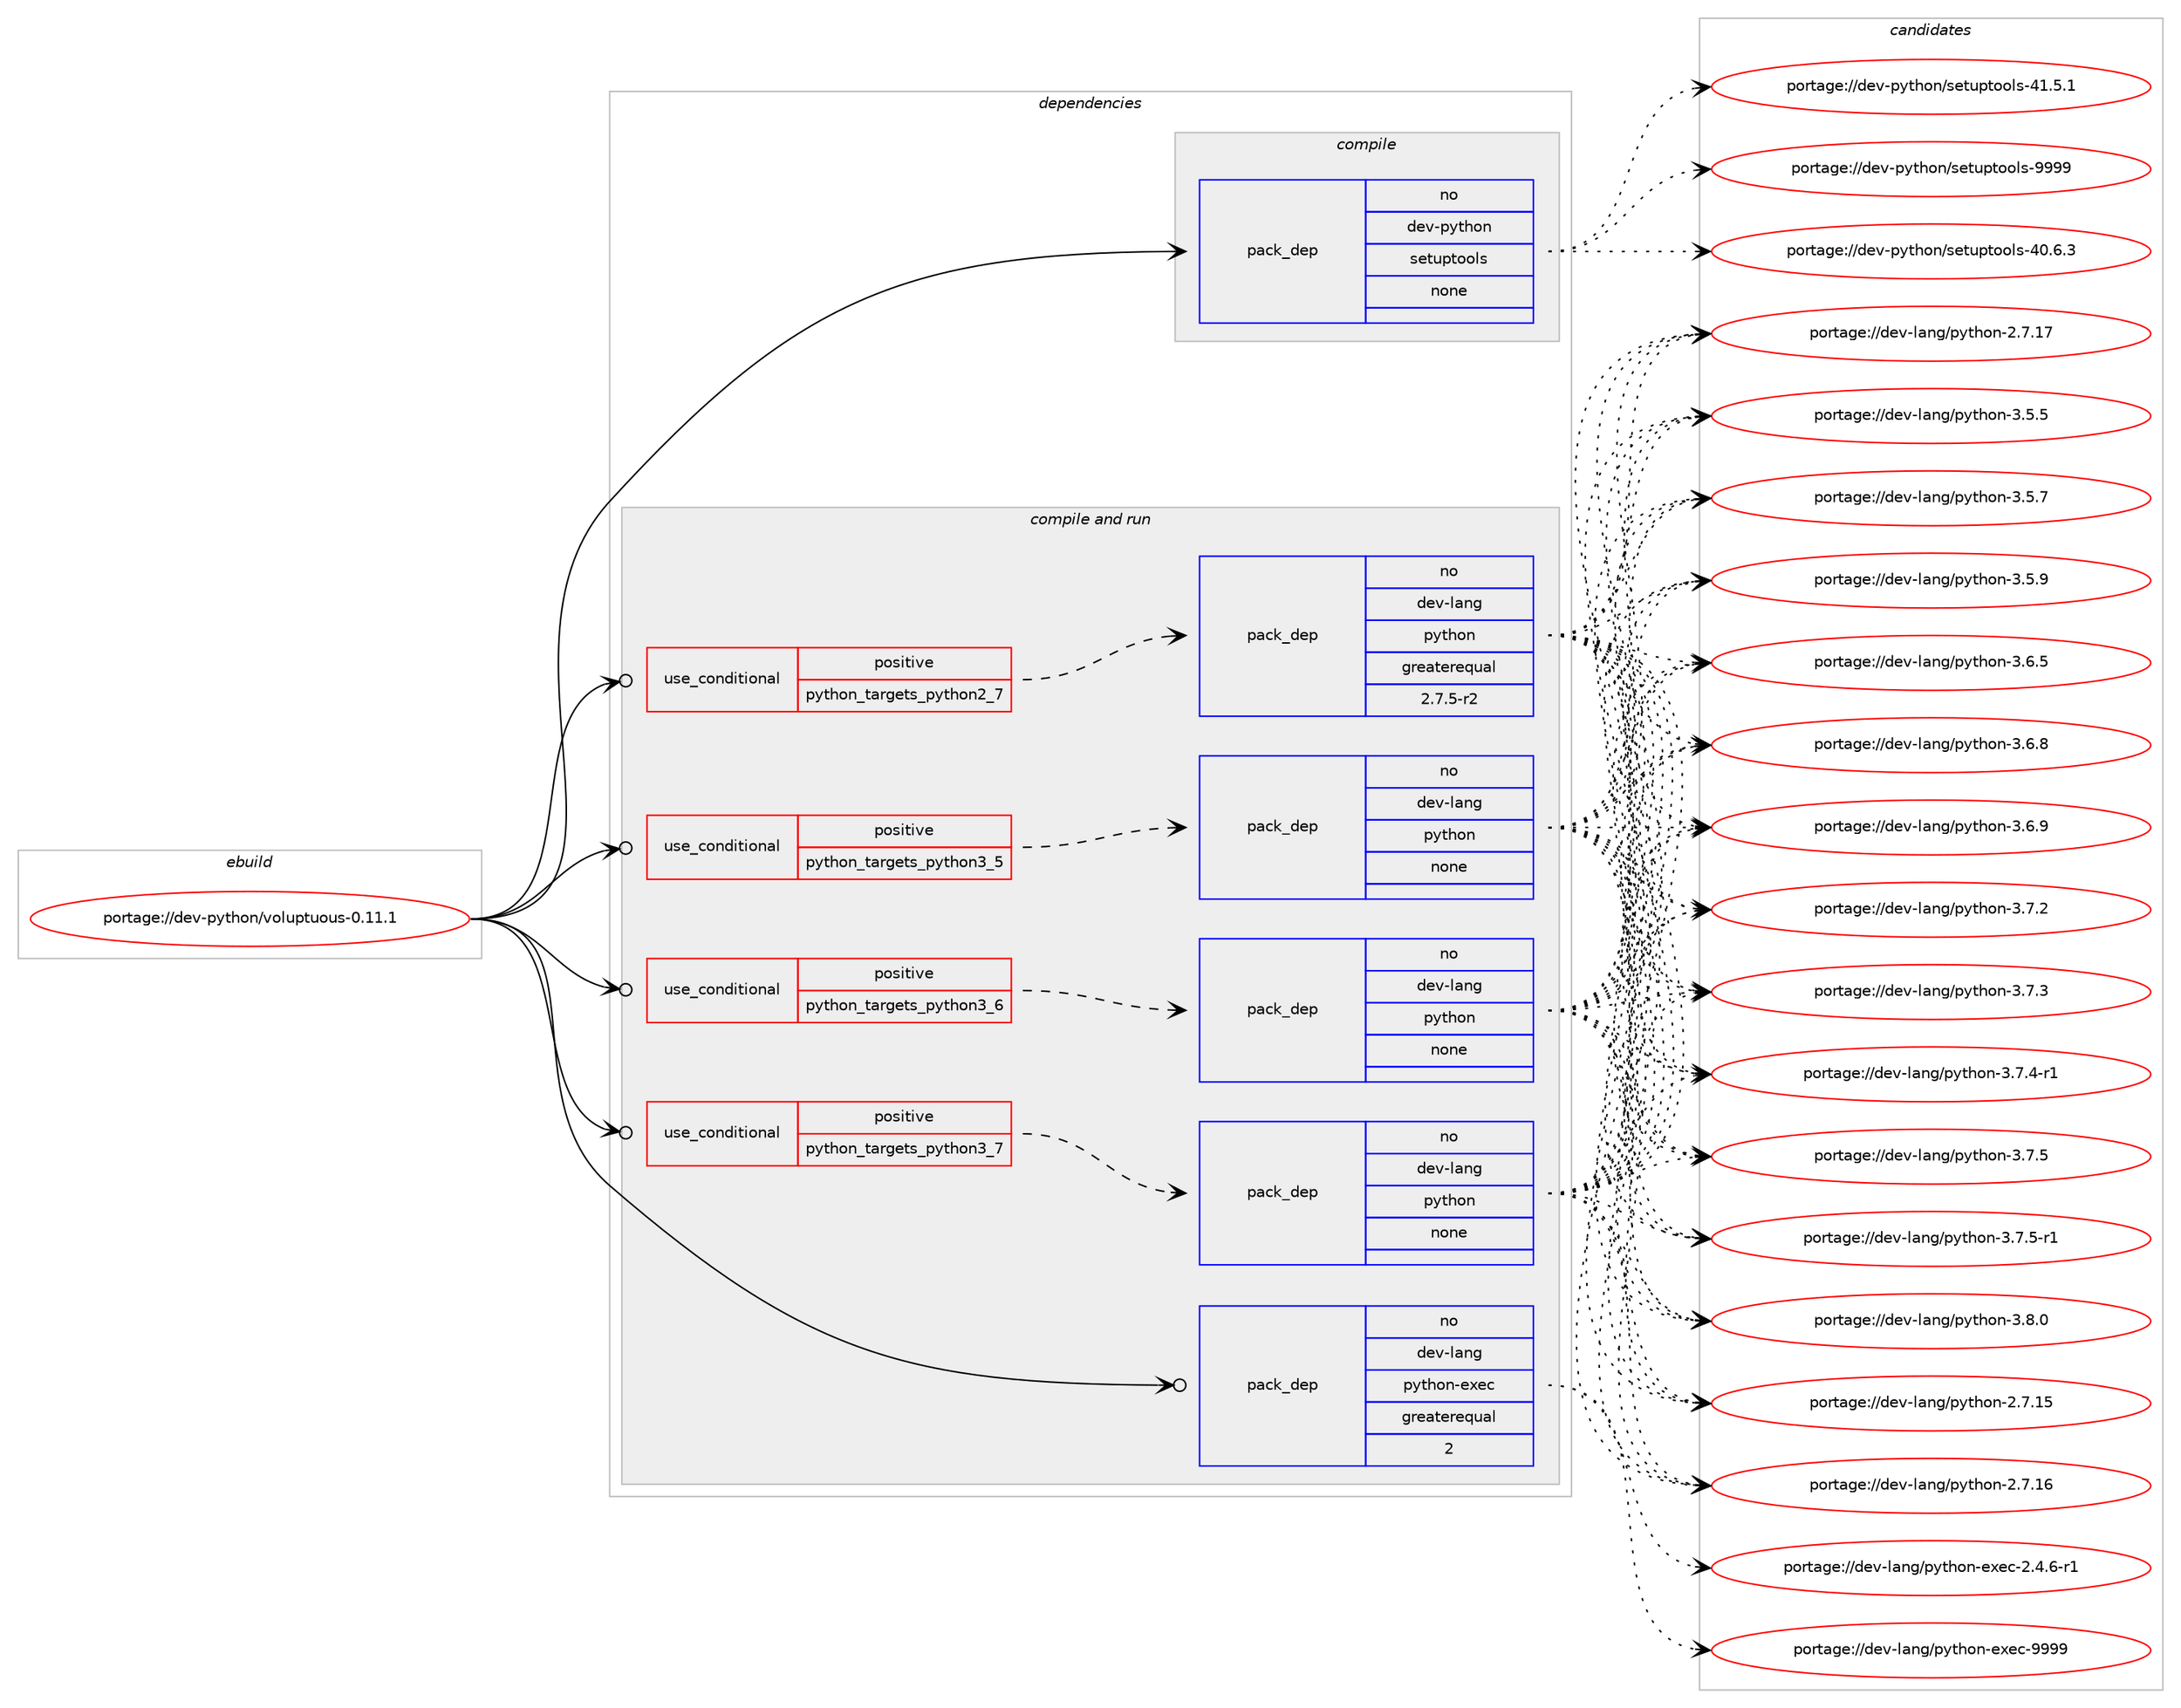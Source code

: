 digraph prolog {

# *************
# Graph options
# *************

newrank=true;
concentrate=true;
compound=true;
graph [rankdir=LR,fontname=Helvetica,fontsize=10,ranksep=1.5];#, ranksep=2.5, nodesep=0.2];
edge  [arrowhead=vee];
node  [fontname=Helvetica,fontsize=10];

# **********
# The ebuild
# **********

subgraph cluster_leftcol {
color=gray;
rank=same;
label=<<i>ebuild</i>>;
id [label="portage://dev-python/voluptuous-0.11.1", color=red, width=4, href="../dev-python/voluptuous-0.11.1.svg"];
}

# ****************
# The dependencies
# ****************

subgraph cluster_midcol {
color=gray;
label=<<i>dependencies</i>>;
subgraph cluster_compile {
fillcolor="#eeeeee";
style=filled;
label=<<i>compile</i>>;
subgraph pack134260 {
dependency178175 [label=<<TABLE BORDER="0" CELLBORDER="1" CELLSPACING="0" CELLPADDING="4" WIDTH="220"><TR><TD ROWSPAN="6" CELLPADDING="30">pack_dep</TD></TR><TR><TD WIDTH="110">no</TD></TR><TR><TD>dev-python</TD></TR><TR><TD>setuptools</TD></TR><TR><TD>none</TD></TR><TR><TD></TD></TR></TABLE>>, shape=none, color=blue];
}
id:e -> dependency178175:w [weight=20,style="solid",arrowhead="vee"];
}
subgraph cluster_compileandrun {
fillcolor="#eeeeee";
style=filled;
label=<<i>compile and run</i>>;
subgraph cond40504 {
dependency178176 [label=<<TABLE BORDER="0" CELLBORDER="1" CELLSPACING="0" CELLPADDING="4"><TR><TD ROWSPAN="3" CELLPADDING="10">use_conditional</TD></TR><TR><TD>positive</TD></TR><TR><TD>python_targets_python2_7</TD></TR></TABLE>>, shape=none, color=red];
subgraph pack134261 {
dependency178177 [label=<<TABLE BORDER="0" CELLBORDER="1" CELLSPACING="0" CELLPADDING="4" WIDTH="220"><TR><TD ROWSPAN="6" CELLPADDING="30">pack_dep</TD></TR><TR><TD WIDTH="110">no</TD></TR><TR><TD>dev-lang</TD></TR><TR><TD>python</TD></TR><TR><TD>greaterequal</TD></TR><TR><TD>2.7.5-r2</TD></TR></TABLE>>, shape=none, color=blue];
}
dependency178176:e -> dependency178177:w [weight=20,style="dashed",arrowhead="vee"];
}
id:e -> dependency178176:w [weight=20,style="solid",arrowhead="odotvee"];
subgraph cond40505 {
dependency178178 [label=<<TABLE BORDER="0" CELLBORDER="1" CELLSPACING="0" CELLPADDING="4"><TR><TD ROWSPAN="3" CELLPADDING="10">use_conditional</TD></TR><TR><TD>positive</TD></TR><TR><TD>python_targets_python3_5</TD></TR></TABLE>>, shape=none, color=red];
subgraph pack134262 {
dependency178179 [label=<<TABLE BORDER="0" CELLBORDER="1" CELLSPACING="0" CELLPADDING="4" WIDTH="220"><TR><TD ROWSPAN="6" CELLPADDING="30">pack_dep</TD></TR><TR><TD WIDTH="110">no</TD></TR><TR><TD>dev-lang</TD></TR><TR><TD>python</TD></TR><TR><TD>none</TD></TR><TR><TD></TD></TR></TABLE>>, shape=none, color=blue];
}
dependency178178:e -> dependency178179:w [weight=20,style="dashed",arrowhead="vee"];
}
id:e -> dependency178178:w [weight=20,style="solid",arrowhead="odotvee"];
subgraph cond40506 {
dependency178180 [label=<<TABLE BORDER="0" CELLBORDER="1" CELLSPACING="0" CELLPADDING="4"><TR><TD ROWSPAN="3" CELLPADDING="10">use_conditional</TD></TR><TR><TD>positive</TD></TR><TR><TD>python_targets_python3_6</TD></TR></TABLE>>, shape=none, color=red];
subgraph pack134263 {
dependency178181 [label=<<TABLE BORDER="0" CELLBORDER="1" CELLSPACING="0" CELLPADDING="4" WIDTH="220"><TR><TD ROWSPAN="6" CELLPADDING="30">pack_dep</TD></TR><TR><TD WIDTH="110">no</TD></TR><TR><TD>dev-lang</TD></TR><TR><TD>python</TD></TR><TR><TD>none</TD></TR><TR><TD></TD></TR></TABLE>>, shape=none, color=blue];
}
dependency178180:e -> dependency178181:w [weight=20,style="dashed",arrowhead="vee"];
}
id:e -> dependency178180:w [weight=20,style="solid",arrowhead="odotvee"];
subgraph cond40507 {
dependency178182 [label=<<TABLE BORDER="0" CELLBORDER="1" CELLSPACING="0" CELLPADDING="4"><TR><TD ROWSPAN="3" CELLPADDING="10">use_conditional</TD></TR><TR><TD>positive</TD></TR><TR><TD>python_targets_python3_7</TD></TR></TABLE>>, shape=none, color=red];
subgraph pack134264 {
dependency178183 [label=<<TABLE BORDER="0" CELLBORDER="1" CELLSPACING="0" CELLPADDING="4" WIDTH="220"><TR><TD ROWSPAN="6" CELLPADDING="30">pack_dep</TD></TR><TR><TD WIDTH="110">no</TD></TR><TR><TD>dev-lang</TD></TR><TR><TD>python</TD></TR><TR><TD>none</TD></TR><TR><TD></TD></TR></TABLE>>, shape=none, color=blue];
}
dependency178182:e -> dependency178183:w [weight=20,style="dashed",arrowhead="vee"];
}
id:e -> dependency178182:w [weight=20,style="solid",arrowhead="odotvee"];
subgraph pack134265 {
dependency178184 [label=<<TABLE BORDER="0" CELLBORDER="1" CELLSPACING="0" CELLPADDING="4" WIDTH="220"><TR><TD ROWSPAN="6" CELLPADDING="30">pack_dep</TD></TR><TR><TD WIDTH="110">no</TD></TR><TR><TD>dev-lang</TD></TR><TR><TD>python-exec</TD></TR><TR><TD>greaterequal</TD></TR><TR><TD>2</TD></TR></TABLE>>, shape=none, color=blue];
}
id:e -> dependency178184:w [weight=20,style="solid",arrowhead="odotvee"];
}
subgraph cluster_run {
fillcolor="#eeeeee";
style=filled;
label=<<i>run</i>>;
}
}

# **************
# The candidates
# **************

subgraph cluster_choices {
rank=same;
color=gray;
label=<<i>candidates</i>>;

subgraph choice134260 {
color=black;
nodesep=1;
choiceportage100101118451121211161041111104711510111611711211611111110811545524846544651 [label="portage://dev-python/setuptools-40.6.3", color=red, width=4,href="../dev-python/setuptools-40.6.3.svg"];
choiceportage100101118451121211161041111104711510111611711211611111110811545524946534649 [label="portage://dev-python/setuptools-41.5.1", color=red, width=4,href="../dev-python/setuptools-41.5.1.svg"];
choiceportage10010111845112121116104111110471151011161171121161111111081154557575757 [label="portage://dev-python/setuptools-9999", color=red, width=4,href="../dev-python/setuptools-9999.svg"];
dependency178175:e -> choiceportage100101118451121211161041111104711510111611711211611111110811545524846544651:w [style=dotted,weight="100"];
dependency178175:e -> choiceportage100101118451121211161041111104711510111611711211611111110811545524946534649:w [style=dotted,weight="100"];
dependency178175:e -> choiceportage10010111845112121116104111110471151011161171121161111111081154557575757:w [style=dotted,weight="100"];
}
subgraph choice134261 {
color=black;
nodesep=1;
choiceportage10010111845108971101034711212111610411111045504655464953 [label="portage://dev-lang/python-2.7.15", color=red, width=4,href="../dev-lang/python-2.7.15.svg"];
choiceportage10010111845108971101034711212111610411111045504655464954 [label="portage://dev-lang/python-2.7.16", color=red, width=4,href="../dev-lang/python-2.7.16.svg"];
choiceportage10010111845108971101034711212111610411111045504655464955 [label="portage://dev-lang/python-2.7.17", color=red, width=4,href="../dev-lang/python-2.7.17.svg"];
choiceportage100101118451089711010347112121116104111110455146534653 [label="portage://dev-lang/python-3.5.5", color=red, width=4,href="../dev-lang/python-3.5.5.svg"];
choiceportage100101118451089711010347112121116104111110455146534655 [label="portage://dev-lang/python-3.5.7", color=red, width=4,href="../dev-lang/python-3.5.7.svg"];
choiceportage100101118451089711010347112121116104111110455146534657 [label="portage://dev-lang/python-3.5.9", color=red, width=4,href="../dev-lang/python-3.5.9.svg"];
choiceportage100101118451089711010347112121116104111110455146544653 [label="portage://dev-lang/python-3.6.5", color=red, width=4,href="../dev-lang/python-3.6.5.svg"];
choiceportage100101118451089711010347112121116104111110455146544656 [label="portage://dev-lang/python-3.6.8", color=red, width=4,href="../dev-lang/python-3.6.8.svg"];
choiceportage100101118451089711010347112121116104111110455146544657 [label="portage://dev-lang/python-3.6.9", color=red, width=4,href="../dev-lang/python-3.6.9.svg"];
choiceportage100101118451089711010347112121116104111110455146554650 [label="portage://dev-lang/python-3.7.2", color=red, width=4,href="../dev-lang/python-3.7.2.svg"];
choiceportage100101118451089711010347112121116104111110455146554651 [label="portage://dev-lang/python-3.7.3", color=red, width=4,href="../dev-lang/python-3.7.3.svg"];
choiceportage1001011184510897110103471121211161041111104551465546524511449 [label="portage://dev-lang/python-3.7.4-r1", color=red, width=4,href="../dev-lang/python-3.7.4-r1.svg"];
choiceportage100101118451089711010347112121116104111110455146554653 [label="portage://dev-lang/python-3.7.5", color=red, width=4,href="../dev-lang/python-3.7.5.svg"];
choiceportage1001011184510897110103471121211161041111104551465546534511449 [label="portage://dev-lang/python-3.7.5-r1", color=red, width=4,href="../dev-lang/python-3.7.5-r1.svg"];
choiceportage100101118451089711010347112121116104111110455146564648 [label="portage://dev-lang/python-3.8.0", color=red, width=4,href="../dev-lang/python-3.8.0.svg"];
dependency178177:e -> choiceportage10010111845108971101034711212111610411111045504655464953:w [style=dotted,weight="100"];
dependency178177:e -> choiceportage10010111845108971101034711212111610411111045504655464954:w [style=dotted,weight="100"];
dependency178177:e -> choiceportage10010111845108971101034711212111610411111045504655464955:w [style=dotted,weight="100"];
dependency178177:e -> choiceportage100101118451089711010347112121116104111110455146534653:w [style=dotted,weight="100"];
dependency178177:e -> choiceportage100101118451089711010347112121116104111110455146534655:w [style=dotted,weight="100"];
dependency178177:e -> choiceportage100101118451089711010347112121116104111110455146534657:w [style=dotted,weight="100"];
dependency178177:e -> choiceportage100101118451089711010347112121116104111110455146544653:w [style=dotted,weight="100"];
dependency178177:e -> choiceportage100101118451089711010347112121116104111110455146544656:w [style=dotted,weight="100"];
dependency178177:e -> choiceportage100101118451089711010347112121116104111110455146544657:w [style=dotted,weight="100"];
dependency178177:e -> choiceportage100101118451089711010347112121116104111110455146554650:w [style=dotted,weight="100"];
dependency178177:e -> choiceportage100101118451089711010347112121116104111110455146554651:w [style=dotted,weight="100"];
dependency178177:e -> choiceportage1001011184510897110103471121211161041111104551465546524511449:w [style=dotted,weight="100"];
dependency178177:e -> choiceportage100101118451089711010347112121116104111110455146554653:w [style=dotted,weight="100"];
dependency178177:e -> choiceportage1001011184510897110103471121211161041111104551465546534511449:w [style=dotted,weight="100"];
dependency178177:e -> choiceportage100101118451089711010347112121116104111110455146564648:w [style=dotted,weight="100"];
}
subgraph choice134262 {
color=black;
nodesep=1;
choiceportage10010111845108971101034711212111610411111045504655464953 [label="portage://dev-lang/python-2.7.15", color=red, width=4,href="../dev-lang/python-2.7.15.svg"];
choiceportage10010111845108971101034711212111610411111045504655464954 [label="portage://dev-lang/python-2.7.16", color=red, width=4,href="../dev-lang/python-2.7.16.svg"];
choiceportage10010111845108971101034711212111610411111045504655464955 [label="portage://dev-lang/python-2.7.17", color=red, width=4,href="../dev-lang/python-2.7.17.svg"];
choiceportage100101118451089711010347112121116104111110455146534653 [label="portage://dev-lang/python-3.5.5", color=red, width=4,href="../dev-lang/python-3.5.5.svg"];
choiceportage100101118451089711010347112121116104111110455146534655 [label="portage://dev-lang/python-3.5.7", color=red, width=4,href="../dev-lang/python-3.5.7.svg"];
choiceportage100101118451089711010347112121116104111110455146534657 [label="portage://dev-lang/python-3.5.9", color=red, width=4,href="../dev-lang/python-3.5.9.svg"];
choiceportage100101118451089711010347112121116104111110455146544653 [label="portage://dev-lang/python-3.6.5", color=red, width=4,href="../dev-lang/python-3.6.5.svg"];
choiceportage100101118451089711010347112121116104111110455146544656 [label="portage://dev-lang/python-3.6.8", color=red, width=4,href="../dev-lang/python-3.6.8.svg"];
choiceportage100101118451089711010347112121116104111110455146544657 [label="portage://dev-lang/python-3.6.9", color=red, width=4,href="../dev-lang/python-3.6.9.svg"];
choiceportage100101118451089711010347112121116104111110455146554650 [label="portage://dev-lang/python-3.7.2", color=red, width=4,href="../dev-lang/python-3.7.2.svg"];
choiceportage100101118451089711010347112121116104111110455146554651 [label="portage://dev-lang/python-3.7.3", color=red, width=4,href="../dev-lang/python-3.7.3.svg"];
choiceportage1001011184510897110103471121211161041111104551465546524511449 [label="portage://dev-lang/python-3.7.4-r1", color=red, width=4,href="../dev-lang/python-3.7.4-r1.svg"];
choiceportage100101118451089711010347112121116104111110455146554653 [label="portage://dev-lang/python-3.7.5", color=red, width=4,href="../dev-lang/python-3.7.5.svg"];
choiceportage1001011184510897110103471121211161041111104551465546534511449 [label="portage://dev-lang/python-3.7.5-r1", color=red, width=4,href="../dev-lang/python-3.7.5-r1.svg"];
choiceportage100101118451089711010347112121116104111110455146564648 [label="portage://dev-lang/python-3.8.0", color=red, width=4,href="../dev-lang/python-3.8.0.svg"];
dependency178179:e -> choiceportage10010111845108971101034711212111610411111045504655464953:w [style=dotted,weight="100"];
dependency178179:e -> choiceportage10010111845108971101034711212111610411111045504655464954:w [style=dotted,weight="100"];
dependency178179:e -> choiceportage10010111845108971101034711212111610411111045504655464955:w [style=dotted,weight="100"];
dependency178179:e -> choiceportage100101118451089711010347112121116104111110455146534653:w [style=dotted,weight="100"];
dependency178179:e -> choiceportage100101118451089711010347112121116104111110455146534655:w [style=dotted,weight="100"];
dependency178179:e -> choiceportage100101118451089711010347112121116104111110455146534657:w [style=dotted,weight="100"];
dependency178179:e -> choiceportage100101118451089711010347112121116104111110455146544653:w [style=dotted,weight="100"];
dependency178179:e -> choiceportage100101118451089711010347112121116104111110455146544656:w [style=dotted,weight="100"];
dependency178179:e -> choiceportage100101118451089711010347112121116104111110455146544657:w [style=dotted,weight="100"];
dependency178179:e -> choiceportage100101118451089711010347112121116104111110455146554650:w [style=dotted,weight="100"];
dependency178179:e -> choiceportage100101118451089711010347112121116104111110455146554651:w [style=dotted,weight="100"];
dependency178179:e -> choiceportage1001011184510897110103471121211161041111104551465546524511449:w [style=dotted,weight="100"];
dependency178179:e -> choiceportage100101118451089711010347112121116104111110455146554653:w [style=dotted,weight="100"];
dependency178179:e -> choiceportage1001011184510897110103471121211161041111104551465546534511449:w [style=dotted,weight="100"];
dependency178179:e -> choiceportage100101118451089711010347112121116104111110455146564648:w [style=dotted,weight="100"];
}
subgraph choice134263 {
color=black;
nodesep=1;
choiceportage10010111845108971101034711212111610411111045504655464953 [label="portage://dev-lang/python-2.7.15", color=red, width=4,href="../dev-lang/python-2.7.15.svg"];
choiceportage10010111845108971101034711212111610411111045504655464954 [label="portage://dev-lang/python-2.7.16", color=red, width=4,href="../dev-lang/python-2.7.16.svg"];
choiceportage10010111845108971101034711212111610411111045504655464955 [label="portage://dev-lang/python-2.7.17", color=red, width=4,href="../dev-lang/python-2.7.17.svg"];
choiceportage100101118451089711010347112121116104111110455146534653 [label="portage://dev-lang/python-3.5.5", color=red, width=4,href="../dev-lang/python-3.5.5.svg"];
choiceportage100101118451089711010347112121116104111110455146534655 [label="portage://dev-lang/python-3.5.7", color=red, width=4,href="../dev-lang/python-3.5.7.svg"];
choiceportage100101118451089711010347112121116104111110455146534657 [label="portage://dev-lang/python-3.5.9", color=red, width=4,href="../dev-lang/python-3.5.9.svg"];
choiceportage100101118451089711010347112121116104111110455146544653 [label="portage://dev-lang/python-3.6.5", color=red, width=4,href="../dev-lang/python-3.6.5.svg"];
choiceportage100101118451089711010347112121116104111110455146544656 [label="portage://dev-lang/python-3.6.8", color=red, width=4,href="../dev-lang/python-3.6.8.svg"];
choiceportage100101118451089711010347112121116104111110455146544657 [label="portage://dev-lang/python-3.6.9", color=red, width=4,href="../dev-lang/python-3.6.9.svg"];
choiceportage100101118451089711010347112121116104111110455146554650 [label="portage://dev-lang/python-3.7.2", color=red, width=4,href="../dev-lang/python-3.7.2.svg"];
choiceportage100101118451089711010347112121116104111110455146554651 [label="portage://dev-lang/python-3.7.3", color=red, width=4,href="../dev-lang/python-3.7.3.svg"];
choiceportage1001011184510897110103471121211161041111104551465546524511449 [label="portage://dev-lang/python-3.7.4-r1", color=red, width=4,href="../dev-lang/python-3.7.4-r1.svg"];
choiceportage100101118451089711010347112121116104111110455146554653 [label="portage://dev-lang/python-3.7.5", color=red, width=4,href="../dev-lang/python-3.7.5.svg"];
choiceportage1001011184510897110103471121211161041111104551465546534511449 [label="portage://dev-lang/python-3.7.5-r1", color=red, width=4,href="../dev-lang/python-3.7.5-r1.svg"];
choiceportage100101118451089711010347112121116104111110455146564648 [label="portage://dev-lang/python-3.8.0", color=red, width=4,href="../dev-lang/python-3.8.0.svg"];
dependency178181:e -> choiceportage10010111845108971101034711212111610411111045504655464953:w [style=dotted,weight="100"];
dependency178181:e -> choiceportage10010111845108971101034711212111610411111045504655464954:w [style=dotted,weight="100"];
dependency178181:e -> choiceportage10010111845108971101034711212111610411111045504655464955:w [style=dotted,weight="100"];
dependency178181:e -> choiceportage100101118451089711010347112121116104111110455146534653:w [style=dotted,weight="100"];
dependency178181:e -> choiceportage100101118451089711010347112121116104111110455146534655:w [style=dotted,weight="100"];
dependency178181:e -> choiceportage100101118451089711010347112121116104111110455146534657:w [style=dotted,weight="100"];
dependency178181:e -> choiceportage100101118451089711010347112121116104111110455146544653:w [style=dotted,weight="100"];
dependency178181:e -> choiceportage100101118451089711010347112121116104111110455146544656:w [style=dotted,weight="100"];
dependency178181:e -> choiceportage100101118451089711010347112121116104111110455146544657:w [style=dotted,weight="100"];
dependency178181:e -> choiceportage100101118451089711010347112121116104111110455146554650:w [style=dotted,weight="100"];
dependency178181:e -> choiceportage100101118451089711010347112121116104111110455146554651:w [style=dotted,weight="100"];
dependency178181:e -> choiceportage1001011184510897110103471121211161041111104551465546524511449:w [style=dotted,weight="100"];
dependency178181:e -> choiceportage100101118451089711010347112121116104111110455146554653:w [style=dotted,weight="100"];
dependency178181:e -> choiceportage1001011184510897110103471121211161041111104551465546534511449:w [style=dotted,weight="100"];
dependency178181:e -> choiceportage100101118451089711010347112121116104111110455146564648:w [style=dotted,weight="100"];
}
subgraph choice134264 {
color=black;
nodesep=1;
choiceportage10010111845108971101034711212111610411111045504655464953 [label="portage://dev-lang/python-2.7.15", color=red, width=4,href="../dev-lang/python-2.7.15.svg"];
choiceportage10010111845108971101034711212111610411111045504655464954 [label="portage://dev-lang/python-2.7.16", color=red, width=4,href="../dev-lang/python-2.7.16.svg"];
choiceportage10010111845108971101034711212111610411111045504655464955 [label="portage://dev-lang/python-2.7.17", color=red, width=4,href="../dev-lang/python-2.7.17.svg"];
choiceportage100101118451089711010347112121116104111110455146534653 [label="portage://dev-lang/python-3.5.5", color=red, width=4,href="../dev-lang/python-3.5.5.svg"];
choiceportage100101118451089711010347112121116104111110455146534655 [label="portage://dev-lang/python-3.5.7", color=red, width=4,href="../dev-lang/python-3.5.7.svg"];
choiceportage100101118451089711010347112121116104111110455146534657 [label="portage://dev-lang/python-3.5.9", color=red, width=4,href="../dev-lang/python-3.5.9.svg"];
choiceportage100101118451089711010347112121116104111110455146544653 [label="portage://dev-lang/python-3.6.5", color=red, width=4,href="../dev-lang/python-3.6.5.svg"];
choiceportage100101118451089711010347112121116104111110455146544656 [label="portage://dev-lang/python-3.6.8", color=red, width=4,href="../dev-lang/python-3.6.8.svg"];
choiceportage100101118451089711010347112121116104111110455146544657 [label="portage://dev-lang/python-3.6.9", color=red, width=4,href="../dev-lang/python-3.6.9.svg"];
choiceportage100101118451089711010347112121116104111110455146554650 [label="portage://dev-lang/python-3.7.2", color=red, width=4,href="../dev-lang/python-3.7.2.svg"];
choiceportage100101118451089711010347112121116104111110455146554651 [label="portage://dev-lang/python-3.7.3", color=red, width=4,href="../dev-lang/python-3.7.3.svg"];
choiceportage1001011184510897110103471121211161041111104551465546524511449 [label="portage://dev-lang/python-3.7.4-r1", color=red, width=4,href="../dev-lang/python-3.7.4-r1.svg"];
choiceportage100101118451089711010347112121116104111110455146554653 [label="portage://dev-lang/python-3.7.5", color=red, width=4,href="../dev-lang/python-3.7.5.svg"];
choiceportage1001011184510897110103471121211161041111104551465546534511449 [label="portage://dev-lang/python-3.7.5-r1", color=red, width=4,href="../dev-lang/python-3.7.5-r1.svg"];
choiceportage100101118451089711010347112121116104111110455146564648 [label="portage://dev-lang/python-3.8.0", color=red, width=4,href="../dev-lang/python-3.8.0.svg"];
dependency178183:e -> choiceportage10010111845108971101034711212111610411111045504655464953:w [style=dotted,weight="100"];
dependency178183:e -> choiceportage10010111845108971101034711212111610411111045504655464954:w [style=dotted,weight="100"];
dependency178183:e -> choiceportage10010111845108971101034711212111610411111045504655464955:w [style=dotted,weight="100"];
dependency178183:e -> choiceportage100101118451089711010347112121116104111110455146534653:w [style=dotted,weight="100"];
dependency178183:e -> choiceportage100101118451089711010347112121116104111110455146534655:w [style=dotted,weight="100"];
dependency178183:e -> choiceportage100101118451089711010347112121116104111110455146534657:w [style=dotted,weight="100"];
dependency178183:e -> choiceportage100101118451089711010347112121116104111110455146544653:w [style=dotted,weight="100"];
dependency178183:e -> choiceportage100101118451089711010347112121116104111110455146544656:w [style=dotted,weight="100"];
dependency178183:e -> choiceportage100101118451089711010347112121116104111110455146544657:w [style=dotted,weight="100"];
dependency178183:e -> choiceportage100101118451089711010347112121116104111110455146554650:w [style=dotted,weight="100"];
dependency178183:e -> choiceportage100101118451089711010347112121116104111110455146554651:w [style=dotted,weight="100"];
dependency178183:e -> choiceportage1001011184510897110103471121211161041111104551465546524511449:w [style=dotted,weight="100"];
dependency178183:e -> choiceportage100101118451089711010347112121116104111110455146554653:w [style=dotted,weight="100"];
dependency178183:e -> choiceportage1001011184510897110103471121211161041111104551465546534511449:w [style=dotted,weight="100"];
dependency178183:e -> choiceportage100101118451089711010347112121116104111110455146564648:w [style=dotted,weight="100"];
}
subgraph choice134265 {
color=black;
nodesep=1;
choiceportage10010111845108971101034711212111610411111045101120101994550465246544511449 [label="portage://dev-lang/python-exec-2.4.6-r1", color=red, width=4,href="../dev-lang/python-exec-2.4.6-r1.svg"];
choiceportage10010111845108971101034711212111610411111045101120101994557575757 [label="portage://dev-lang/python-exec-9999", color=red, width=4,href="../dev-lang/python-exec-9999.svg"];
dependency178184:e -> choiceportage10010111845108971101034711212111610411111045101120101994550465246544511449:w [style=dotted,weight="100"];
dependency178184:e -> choiceportage10010111845108971101034711212111610411111045101120101994557575757:w [style=dotted,weight="100"];
}
}

}
